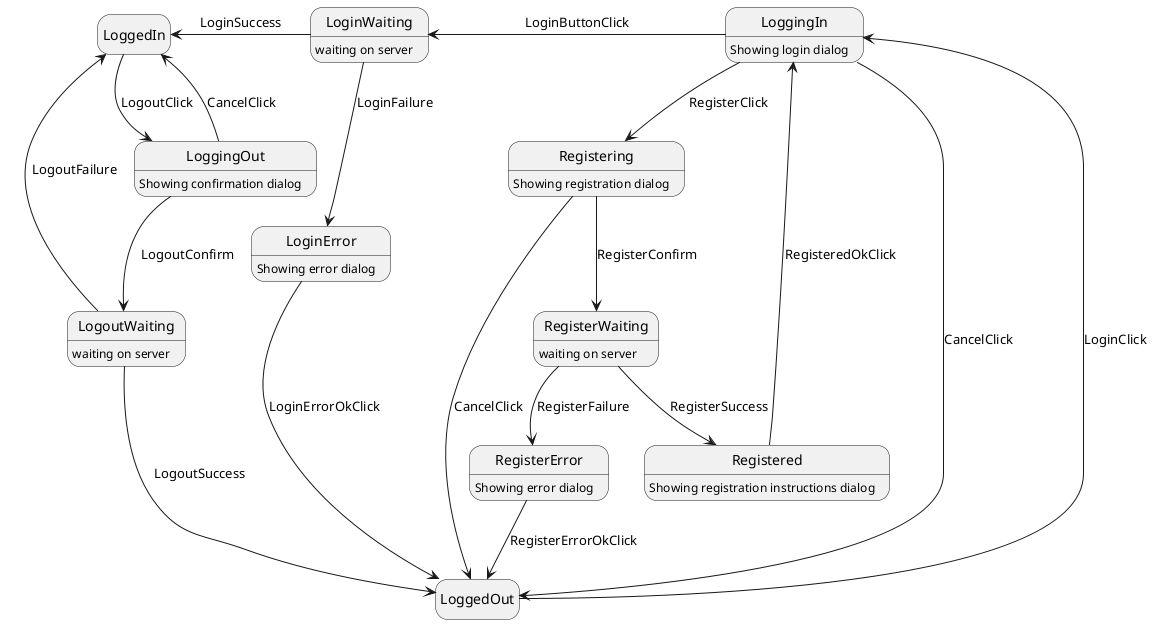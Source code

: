 @startuml Login Logout States
hide empty description

state LoggingIn : Showing login dialog
state LoginWaiting : waiting on server
state LoginError : Showing error dialog
state LoggingOut : Showing confirmation dialog
state Registering : Showing registration dialog
state Registered : Showing registration instructions dialog
state RegisterError : Showing error dialog
state RegisterWaiting : waiting on server
state LogoutWaiting : waiting on server
state LoggedOut


LoggedOut --> LoggingIn : LoginClick
LoggingIn -left-> LoginWaiting : LoginButtonClick
LoginWaiting -left-> LoggedIn : LoginSuccess
LoggingIn --> LoggedOut : CancelClick
LoggedIn --> LoggingOut : LogoutClick
LoggingOut --> LoggedIn : CancelClick
LoggingOut --> LogoutWaiting : LogoutConfirm
LogoutWaiting --> LoggedOut : LogoutSuccess
LogoutWaiting --> LoggedIn : LogoutFailure
LoginWaiting --> LoginError : LoginFailure
LoginError --> LoggedOut : LoginErrorOkClick
LoggingIn --> Registering : RegisterClick
Registering --> RegisterWaiting : RegisterConfirm
RegisterWaiting --> Registered : RegisterSuccess
RegisterWaiting --> RegisterError : RegisterFailure
RegisterError --> LoggedOut : RegisterErrorOkClick
Registered --> LoggingIn : RegisteredOkClick
Registering --> LoggedOut : CancelClick


@enduml